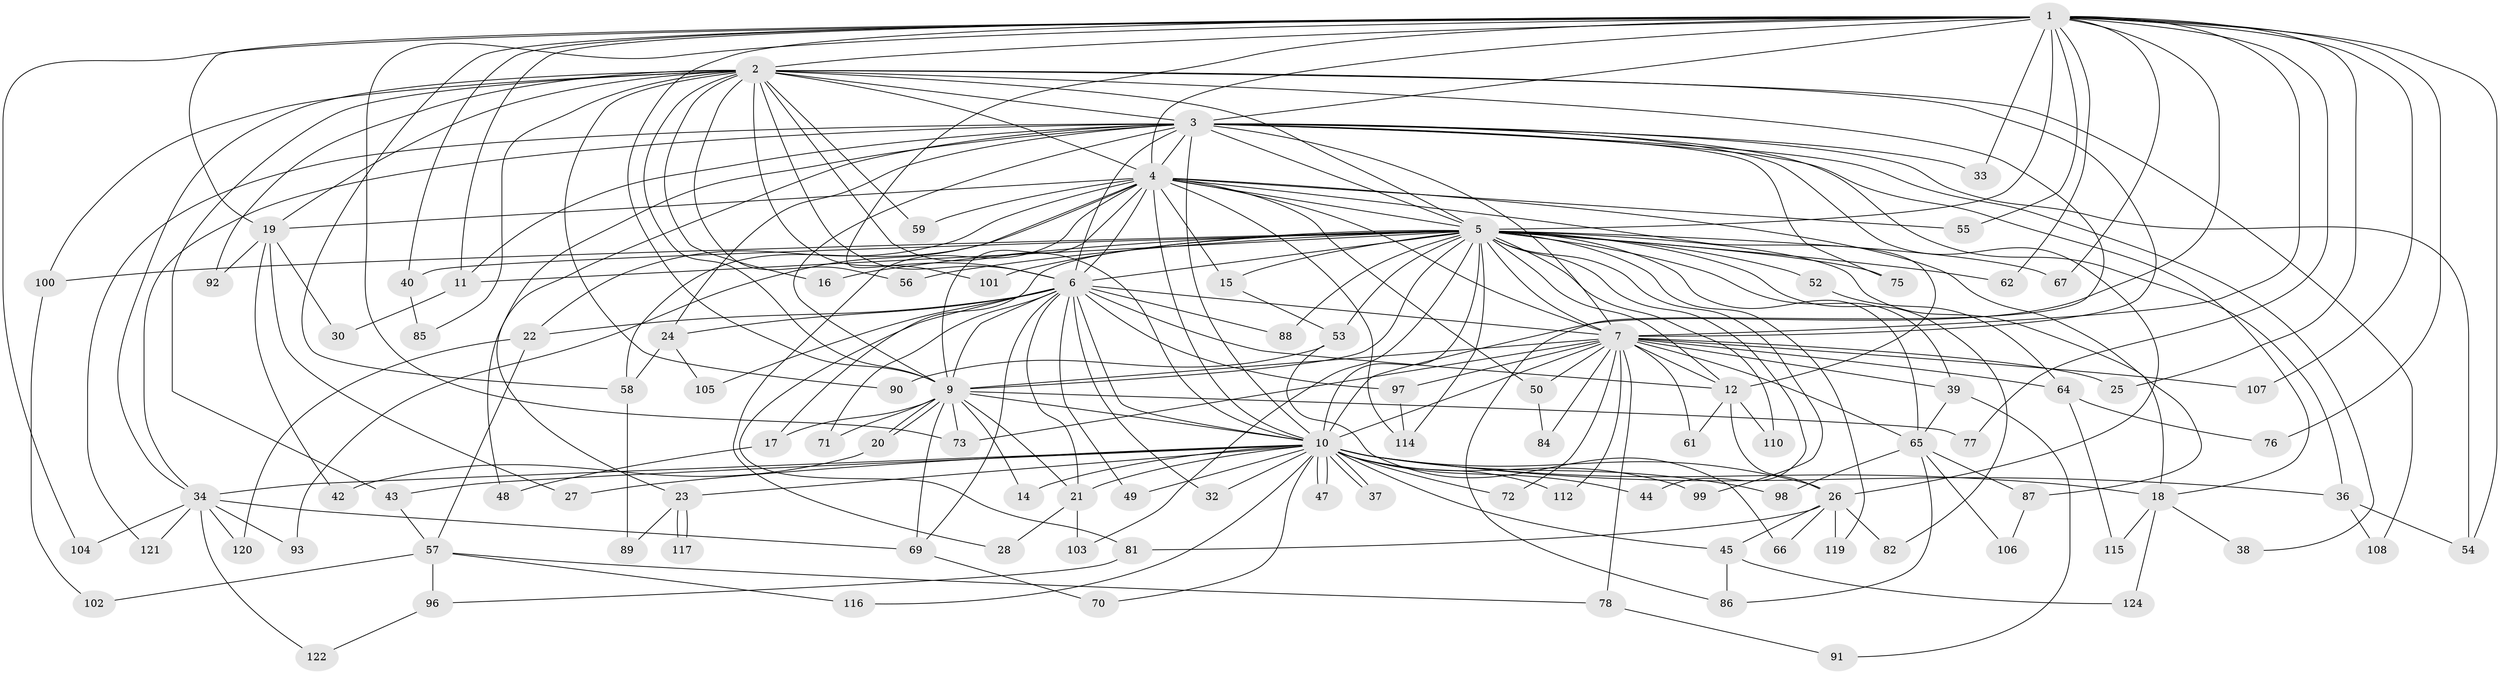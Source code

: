 // Generated by graph-tools (version 1.1) at 2025/51/02/27/25 19:51:46]
// undirected, 102 vertices, 236 edges
graph export_dot {
graph [start="1"]
  node [color=gray90,style=filled];
  1 [super="+41"];
  2 [super="+95"];
  3 [super="+60"];
  4 [super="+63"];
  5 [super="+8"];
  6 [super="+51"];
  7 [super="+74"];
  9 [super="+94"];
  10 [super="+29"];
  11 [super="+83"];
  12 [super="+13"];
  14;
  15;
  16;
  17;
  18 [super="+109"];
  19 [super="+31"];
  20;
  21 [super="+111"];
  22;
  23;
  24;
  25;
  26 [super="+46"];
  27;
  28;
  30;
  32;
  33;
  34 [super="+35"];
  36 [super="+113"];
  37;
  38;
  39;
  40;
  42;
  43;
  44;
  45;
  47;
  48;
  49;
  50;
  52;
  53;
  54;
  55;
  56;
  57;
  58 [super="+68"];
  59;
  61;
  62;
  64;
  65 [super="+80"];
  66;
  67;
  69 [super="+123"];
  70;
  71;
  72;
  73 [super="+79"];
  75;
  76;
  77;
  78;
  81;
  82;
  84;
  85;
  86;
  87;
  88;
  89;
  90;
  91;
  92;
  93;
  96;
  97;
  98;
  99;
  100;
  101;
  102;
  103;
  104;
  105;
  106;
  107;
  108;
  110;
  112;
  114 [super="+118"];
  115;
  116;
  117;
  119;
  120;
  121;
  122;
  124;
  1 -- 2;
  1 -- 3;
  1 -- 4;
  1 -- 5 [weight=3];
  1 -- 6;
  1 -- 7;
  1 -- 9;
  1 -- 10 [weight=2];
  1 -- 11;
  1 -- 25;
  1 -- 33;
  1 -- 40;
  1 -- 54;
  1 -- 55;
  1 -- 58;
  1 -- 62;
  1 -- 67;
  1 -- 76;
  1 -- 77;
  1 -- 107;
  1 -- 19;
  1 -- 104;
  1 -- 73;
  2 -- 3;
  2 -- 4;
  2 -- 5 [weight=2];
  2 -- 6;
  2 -- 7;
  2 -- 9;
  2 -- 10;
  2 -- 16;
  2 -- 19;
  2 -- 34;
  2 -- 43;
  2 -- 56;
  2 -- 59;
  2 -- 85;
  2 -- 90;
  2 -- 92;
  2 -- 100;
  2 -- 101;
  2 -- 108;
  2 -- 86;
  3 -- 4 [weight=2];
  3 -- 5 [weight=2];
  3 -- 6 [weight=2];
  3 -- 7;
  3 -- 9;
  3 -- 10;
  3 -- 18;
  3 -- 23;
  3 -- 24;
  3 -- 26;
  3 -- 33;
  3 -- 36;
  3 -- 38;
  3 -- 48;
  3 -- 54;
  3 -- 75;
  3 -- 121;
  3 -- 34;
  3 -- 11;
  4 -- 5 [weight=2];
  4 -- 6;
  4 -- 7 [weight=2];
  4 -- 9;
  4 -- 10;
  4 -- 15;
  4 -- 19;
  4 -- 22;
  4 -- 28;
  4 -- 50;
  4 -- 55;
  4 -- 59;
  4 -- 87;
  4 -- 93;
  4 -- 58;
  4 -- 114;
  4 -- 12;
  5 -- 6 [weight=2];
  5 -- 7 [weight=2];
  5 -- 9 [weight=3];
  5 -- 10 [weight=2];
  5 -- 16;
  5 -- 40;
  5 -- 52 [weight=2];
  5 -- 75;
  5 -- 67;
  5 -- 11;
  5 -- 12;
  5 -- 15;
  5 -- 17;
  5 -- 18;
  5 -- 82;
  5 -- 88;
  5 -- 99;
  5 -- 100;
  5 -- 101;
  5 -- 39;
  5 -- 103;
  5 -- 44;
  5 -- 110;
  5 -- 114;
  5 -- 53;
  5 -- 119;
  5 -- 56;
  5 -- 62;
  5 -- 65;
  6 -- 7;
  6 -- 9;
  6 -- 10;
  6 -- 12;
  6 -- 21;
  6 -- 22;
  6 -- 24;
  6 -- 32;
  6 -- 49;
  6 -- 69;
  6 -- 71;
  6 -- 81;
  6 -- 97;
  6 -- 105;
  6 -- 88;
  7 -- 9;
  7 -- 10;
  7 -- 25;
  7 -- 39;
  7 -- 50;
  7 -- 61;
  7 -- 64;
  7 -- 65;
  7 -- 72;
  7 -- 73;
  7 -- 78;
  7 -- 84;
  7 -- 107;
  7 -- 112;
  7 -- 97;
  7 -- 12;
  9 -- 10;
  9 -- 14;
  9 -- 17;
  9 -- 20;
  9 -- 20;
  9 -- 71;
  9 -- 73;
  9 -- 77;
  9 -- 21;
  9 -- 69;
  10 -- 14;
  10 -- 21;
  10 -- 23;
  10 -- 26;
  10 -- 27;
  10 -- 34;
  10 -- 37;
  10 -- 37;
  10 -- 44;
  10 -- 45;
  10 -- 47;
  10 -- 47;
  10 -- 49;
  10 -- 98;
  10 -- 99;
  10 -- 112;
  10 -- 116;
  10 -- 18;
  10 -- 32;
  10 -- 36;
  10 -- 70;
  10 -- 72;
  10 -- 43;
  11 -- 30;
  12 -- 26;
  12 -- 61;
  12 -- 110;
  15 -- 53;
  17 -- 48;
  18 -- 38;
  18 -- 124;
  18 -- 115;
  19 -- 27;
  19 -- 30;
  19 -- 42;
  19 -- 92;
  20 -- 42;
  21 -- 28;
  21 -- 103;
  22 -- 57;
  22 -- 120;
  23 -- 89;
  23 -- 117;
  23 -- 117;
  24 -- 58;
  24 -- 105;
  26 -- 45;
  26 -- 66;
  26 -- 81;
  26 -- 82;
  26 -- 119;
  34 -- 69;
  34 -- 93;
  34 -- 104;
  34 -- 121;
  34 -- 120;
  34 -- 122;
  36 -- 108;
  36 -- 54;
  39 -- 65;
  39 -- 91;
  40 -- 85;
  43 -- 57;
  45 -- 86;
  45 -- 124;
  50 -- 84;
  52 -- 64;
  53 -- 66;
  53 -- 90;
  57 -- 78;
  57 -- 96;
  57 -- 102;
  57 -- 116;
  58 -- 89;
  64 -- 76;
  64 -- 115;
  65 -- 87;
  65 -- 98;
  65 -- 86;
  65 -- 106;
  69 -- 70;
  78 -- 91;
  81 -- 96;
  87 -- 106;
  96 -- 122;
  97 -- 114;
  100 -- 102;
}
